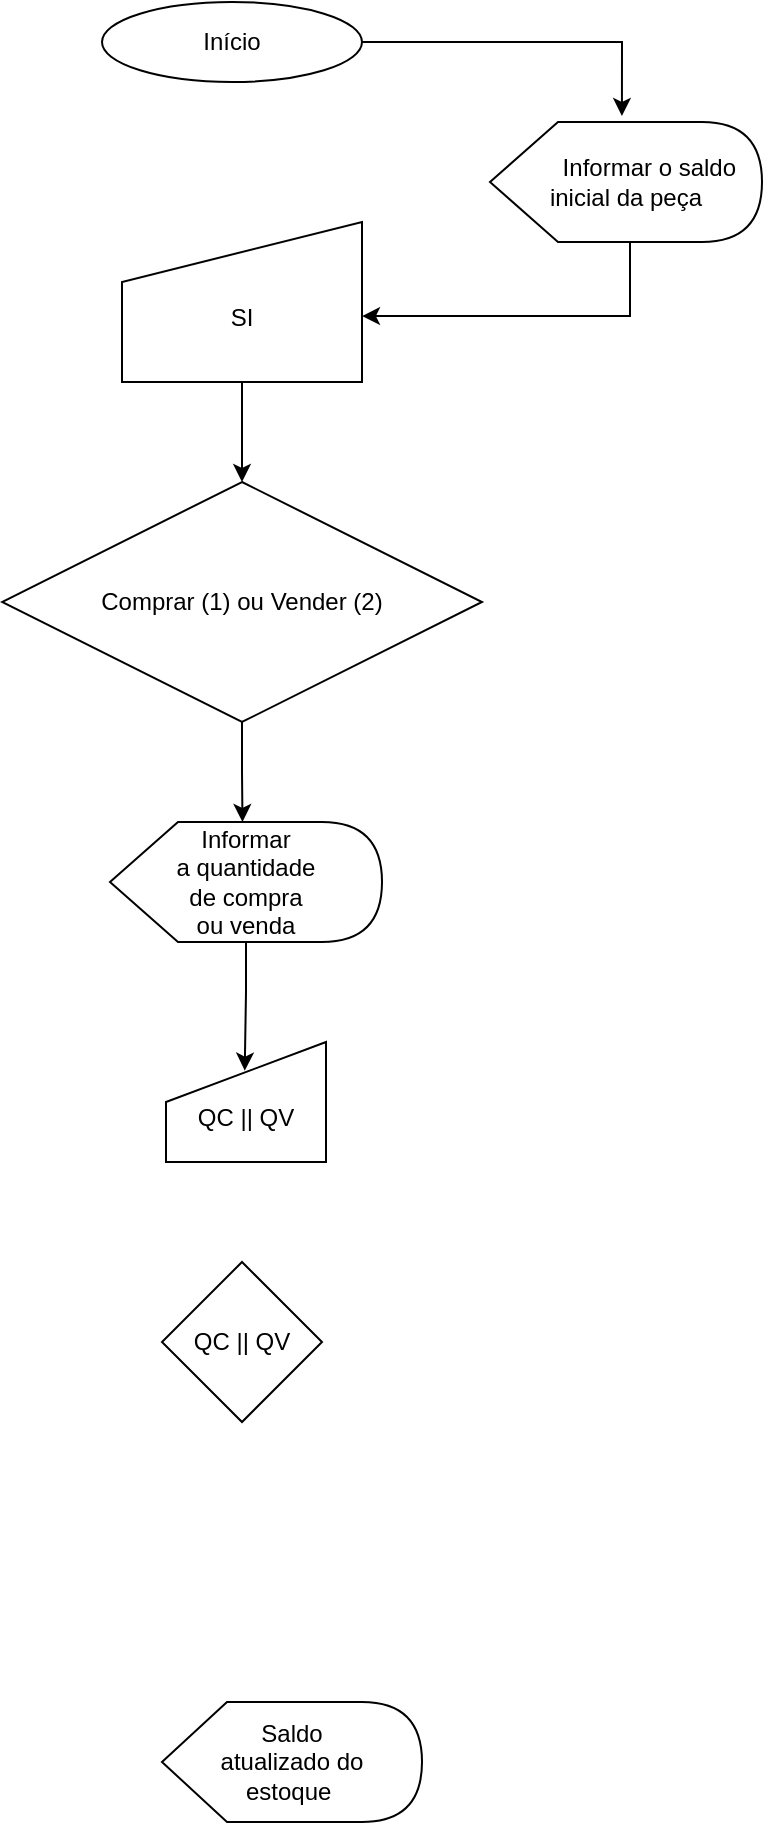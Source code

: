 <mxfile version="21.3.2" type="github">
  <diagram name="Página-1" id="qKS-7aK68ngBk1detBtj">
    <mxGraphModel dx="503" dy="280" grid="1" gridSize="10" guides="1" tooltips="1" connect="1" arrows="1" fold="1" page="1" pageScale="1" pageWidth="827" pageHeight="1169" math="0" shadow="0">
      <root>
        <mxCell id="0" />
        <mxCell id="1" parent="0" />
        <mxCell id="27WwCejkUaeuRzkv7HOE-5" style="edgeStyle=orthogonalEdgeStyle;rounded=0;orthogonalLoop=1;jettySize=auto;html=1;exitX=1;exitY=0.5;exitDx=0;exitDy=0;entryX=0.485;entryY=-0.05;entryDx=0;entryDy=0;entryPerimeter=0;" edge="1" parent="1" source="27WwCejkUaeuRzkv7HOE-2" target="27WwCejkUaeuRzkv7HOE-3">
          <mxGeometry relative="1" as="geometry" />
        </mxCell>
        <mxCell id="27WwCejkUaeuRzkv7HOE-2" value="Início" style="ellipse;whiteSpace=wrap;html=1;" vertex="1" parent="1">
          <mxGeometry x="280" y="20" width="130" height="40" as="geometry" />
        </mxCell>
        <mxCell id="27WwCejkUaeuRzkv7HOE-6" style="edgeStyle=orthogonalEdgeStyle;rounded=0;orthogonalLoop=1;jettySize=auto;html=1;exitX=0;exitY=0;exitDx=70;exitDy=60;exitPerimeter=0;entryX=1;entryY=0.588;entryDx=0;entryDy=0;entryPerimeter=0;" edge="1" parent="1" source="27WwCejkUaeuRzkv7HOE-3" target="27WwCejkUaeuRzkv7HOE-4">
          <mxGeometry relative="1" as="geometry" />
        </mxCell>
        <mxCell id="27WwCejkUaeuRzkv7HOE-3" value="&amp;nbsp; &amp;nbsp; &amp;nbsp; &amp;nbsp;Informar o saldo inicial da peça" style="shape=display;whiteSpace=wrap;html=1;" vertex="1" parent="1">
          <mxGeometry x="474" y="80" width="136" height="60" as="geometry" />
        </mxCell>
        <mxCell id="27WwCejkUaeuRzkv7HOE-8" style="edgeStyle=orthogonalEdgeStyle;rounded=0;orthogonalLoop=1;jettySize=auto;html=1;exitX=0.5;exitY=1;exitDx=0;exitDy=0;entryX=0.5;entryY=0;entryDx=0;entryDy=0;" edge="1" parent="1" source="27WwCejkUaeuRzkv7HOE-4" target="27WwCejkUaeuRzkv7HOE-7">
          <mxGeometry relative="1" as="geometry" />
        </mxCell>
        <mxCell id="27WwCejkUaeuRzkv7HOE-4" value="&lt;br&gt;SI" style="shape=manualInput;whiteSpace=wrap;html=1;" vertex="1" parent="1">
          <mxGeometry x="290" y="130" width="120" height="80" as="geometry" />
        </mxCell>
        <mxCell id="27WwCejkUaeuRzkv7HOE-15" style="edgeStyle=orthogonalEdgeStyle;rounded=0;orthogonalLoop=1;jettySize=auto;html=1;entryX=0;entryY=0;entryDx=66.25;entryDy=0;entryPerimeter=0;" edge="1" parent="1" source="27WwCejkUaeuRzkv7HOE-7" target="27WwCejkUaeuRzkv7HOE-13">
          <mxGeometry relative="1" as="geometry" />
        </mxCell>
        <mxCell id="27WwCejkUaeuRzkv7HOE-7" value="Comprar (1) ou Vender (2)" style="rhombus;whiteSpace=wrap;html=1;" vertex="1" parent="1">
          <mxGeometry x="230" y="260" width="240" height="120" as="geometry" />
        </mxCell>
        <mxCell id="27WwCejkUaeuRzkv7HOE-9" value="Saldo&lt;br&gt;atualizado do &lt;br&gt;estoque&amp;nbsp;" style="shape=display;whiteSpace=wrap;html=1;" vertex="1" parent="1">
          <mxGeometry x="310" y="870" width="130" height="60" as="geometry" />
        </mxCell>
        <mxCell id="27WwCejkUaeuRzkv7HOE-20" style="edgeStyle=orthogonalEdgeStyle;rounded=0;orthogonalLoop=1;jettySize=auto;html=1;entryX=0.492;entryY=0.239;entryDx=0;entryDy=0;entryPerimeter=0;" edge="1" parent="1" source="27WwCejkUaeuRzkv7HOE-13" target="27WwCejkUaeuRzkv7HOE-17">
          <mxGeometry relative="1" as="geometry" />
        </mxCell>
        <mxCell id="27WwCejkUaeuRzkv7HOE-13" value="Informar&lt;br&gt;a quantidade&lt;br&gt;de compra&lt;br&gt;ou venda" style="shape=display;whiteSpace=wrap;html=1;" vertex="1" parent="1">
          <mxGeometry x="284" y="430" width="136" height="60" as="geometry" />
        </mxCell>
        <mxCell id="27WwCejkUaeuRzkv7HOE-17" value="&lt;br&gt;QC || QV" style="shape=manualInput;whiteSpace=wrap;html=1;" vertex="1" parent="1">
          <mxGeometry x="312" y="540" width="80" height="60" as="geometry" />
        </mxCell>
        <mxCell id="27WwCejkUaeuRzkv7HOE-25" value="QC || QV" style="rhombus;whiteSpace=wrap;html=1;" vertex="1" parent="1">
          <mxGeometry x="310" y="650" width="80" height="80" as="geometry" />
        </mxCell>
      </root>
    </mxGraphModel>
  </diagram>
</mxfile>
